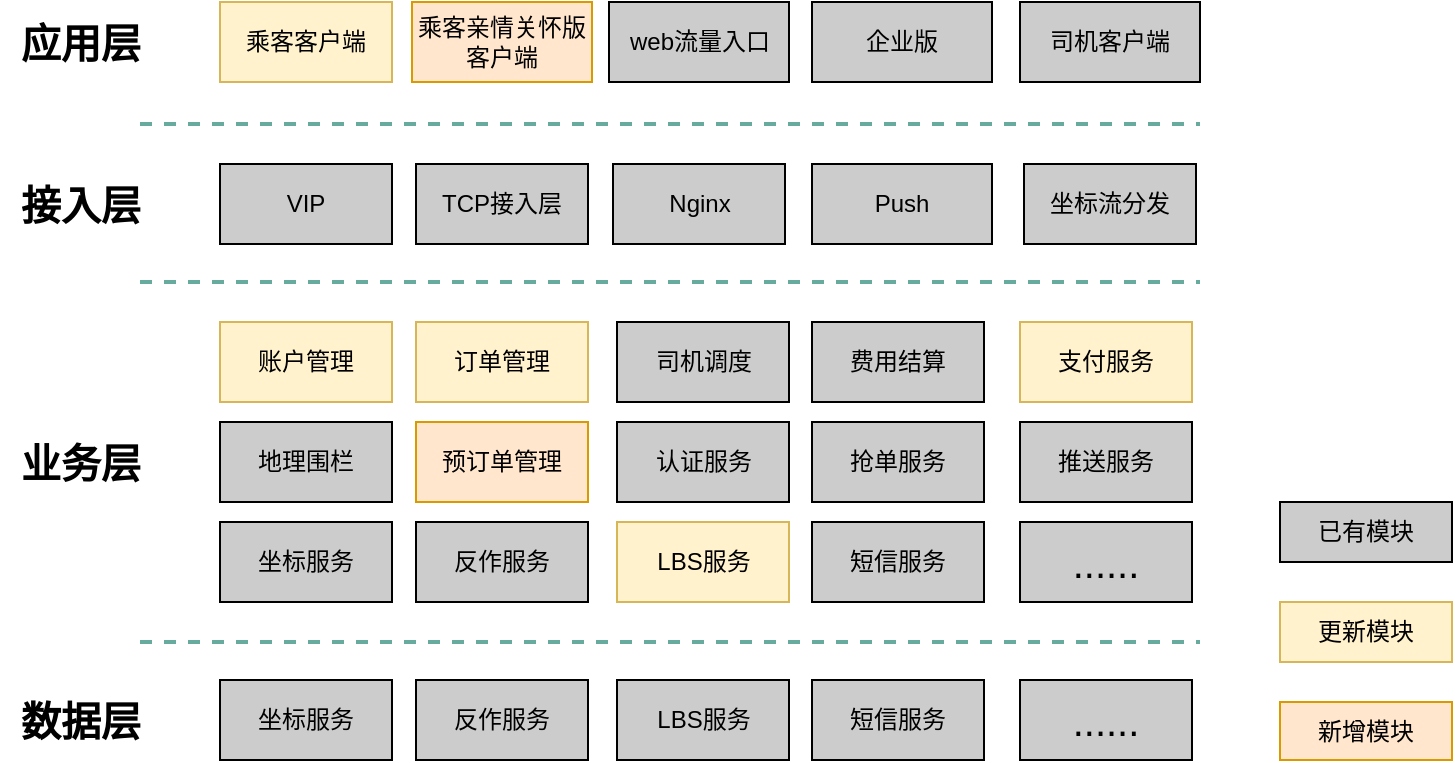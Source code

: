 <mxfile version="13.1.14" type="github">
  <diagram id="vGk0o2nWuRs0icXs-NNO" name="Page-1">
    <mxGraphModel dx="1422" dy="794" grid="1" gridSize="10" guides="1" tooltips="1" connect="1" arrows="1" fold="1" page="1" pageScale="1" pageWidth="827" pageHeight="1169" math="0" shadow="0">
      <root>
        <mxCell id="0" />
        <mxCell id="1" parent="0" />
        <mxCell id="TJG24RdXMXhbs9ESTVYp-8" value="乘客客户端" style="rounded=0;whiteSpace=wrap;html=1;fillColor=#fff2cc;strokeColor=#d6b656;" vertex="1" parent="1">
          <mxGeometry x="150" y="320" width="86" height="40" as="geometry" />
        </mxCell>
        <mxCell id="TJG24RdXMXhbs9ESTVYp-9" value="乘客亲情关怀版客户端" style="rounded=0;whiteSpace=wrap;html=1;fillColor=#ffe6cc;strokeColor=#d79b00;" vertex="1" parent="1">
          <mxGeometry x="246" y="320" width="90" height="40" as="geometry" />
        </mxCell>
        <mxCell id="TJG24RdXMXhbs9ESTVYp-10" value="web流量入口" style="rounded=0;whiteSpace=wrap;html=1;fillColor=#CCCCCC;" vertex="1" parent="1">
          <mxGeometry x="344.5" y="320" width="90" height="40" as="geometry" />
        </mxCell>
        <mxCell id="TJG24RdXMXhbs9ESTVYp-11" value="企业版" style="rounded=0;whiteSpace=wrap;html=1;fillColor=#CCCCCC;" vertex="1" parent="1">
          <mxGeometry x="446" y="320" width="90" height="40" as="geometry" />
        </mxCell>
        <mxCell id="TJG24RdXMXhbs9ESTVYp-12" value="司机客户端" style="rounded=0;whiteSpace=wrap;html=1;fillColor=#CCCCCC;" vertex="1" parent="1">
          <mxGeometry x="550" y="320" width="90" height="40" as="geometry" />
        </mxCell>
        <mxCell id="TJG24RdXMXhbs9ESTVYp-14" value="VIP" style="rounded=0;whiteSpace=wrap;html=1;fillColor=#CCCCCC;" vertex="1" parent="1">
          <mxGeometry x="150" y="401" width="86" height="40" as="geometry" />
        </mxCell>
        <mxCell id="TJG24RdXMXhbs9ESTVYp-15" value="TCP接入层" style="rounded=0;whiteSpace=wrap;html=1;fillColor=#CCCCCC;" vertex="1" parent="1">
          <mxGeometry x="248" y="401" width="86" height="40" as="geometry" />
        </mxCell>
        <mxCell id="TJG24RdXMXhbs9ESTVYp-16" value="Nginx" style="rounded=0;whiteSpace=wrap;html=1;fillColor=#CCCCCC;" vertex="1" parent="1">
          <mxGeometry x="346.5" y="401" width="86" height="40" as="geometry" />
        </mxCell>
        <mxCell id="TJG24RdXMXhbs9ESTVYp-18" value="坐标流分发" style="rounded=0;whiteSpace=wrap;html=1;fillColor=#CCCCCC;" vertex="1" parent="1">
          <mxGeometry x="552" y="401" width="86" height="40" as="geometry" />
        </mxCell>
        <mxCell id="TJG24RdXMXhbs9ESTVYp-19" value="账户管理" style="rounded=0;whiteSpace=wrap;html=1;fillColor=#fff2cc;strokeColor=#d6b656;" vertex="1" parent="1">
          <mxGeometry x="150" y="480" width="86" height="40" as="geometry" />
        </mxCell>
        <mxCell id="TJG24RdXMXhbs9ESTVYp-20" value="订单管理" style="rounded=0;whiteSpace=wrap;html=1;fillColor=#fff2cc;strokeColor=#d6b656;" vertex="1" parent="1">
          <mxGeometry x="248" y="480" width="86" height="40" as="geometry" />
        </mxCell>
        <mxCell id="TJG24RdXMXhbs9ESTVYp-21" value="司机调度" style="rounded=0;whiteSpace=wrap;html=1;fillColor=#CCCCCC;" vertex="1" parent="1">
          <mxGeometry x="348.5" y="480" width="86" height="40" as="geometry" />
        </mxCell>
        <mxCell id="TJG24RdXMXhbs9ESTVYp-22" value="费用结算" style="rounded=0;whiteSpace=wrap;html=1;fillColor=#CCCCCC;" vertex="1" parent="1">
          <mxGeometry x="446" y="480" width="86" height="40" as="geometry" />
        </mxCell>
        <mxCell id="TJG24RdXMXhbs9ESTVYp-23" value="支付服务" style="rounded=0;whiteSpace=wrap;html=1;fillColor=#fff2cc;strokeColor=#d6b656;" vertex="1" parent="1">
          <mxGeometry x="550" y="480" width="86" height="40" as="geometry" />
        </mxCell>
        <mxCell id="TJG24RdXMXhbs9ESTVYp-24" value="地理围栏" style="rounded=0;whiteSpace=wrap;html=1;fillColor=#CCCCCC;" vertex="1" parent="1">
          <mxGeometry x="150" y="530" width="86" height="40" as="geometry" />
        </mxCell>
        <mxCell id="TJG24RdXMXhbs9ESTVYp-30" value="预订单管理" style="rounded=0;whiteSpace=wrap;html=1;fillColor=#ffe6cc;strokeColor=#d79b00;" vertex="1" parent="1">
          <mxGeometry x="248" y="530" width="86" height="40" as="geometry" />
        </mxCell>
        <mxCell id="TJG24RdXMXhbs9ESTVYp-31" value="认证服务" style="rounded=0;whiteSpace=wrap;html=1;fillColor=#CCCCCC;" vertex="1" parent="1">
          <mxGeometry x="348.5" y="530" width="86" height="40" as="geometry" />
        </mxCell>
        <mxCell id="TJG24RdXMXhbs9ESTVYp-32" value="抢单服务" style="rounded=0;whiteSpace=wrap;html=1;fillColor=#CCCCCC;" vertex="1" parent="1">
          <mxGeometry x="446" y="530" width="86" height="40" as="geometry" />
        </mxCell>
        <mxCell id="TJG24RdXMXhbs9ESTVYp-33" value="推送服务" style="rounded=0;whiteSpace=wrap;html=1;fillColor=#CCCCCC;" vertex="1" parent="1">
          <mxGeometry x="550" y="530" width="86" height="40" as="geometry" />
        </mxCell>
        <mxCell id="TJG24RdXMXhbs9ESTVYp-34" value="坐标服务" style="rounded=0;whiteSpace=wrap;html=1;fillColor=#CCCCCC;" vertex="1" parent="1">
          <mxGeometry x="150" y="580" width="86" height="40" as="geometry" />
        </mxCell>
        <mxCell id="TJG24RdXMXhbs9ESTVYp-35" value="反作服务" style="rounded=0;whiteSpace=wrap;html=1;fillColor=#CCCCCC;" vertex="1" parent="1">
          <mxGeometry x="248" y="580" width="86" height="40" as="geometry" />
        </mxCell>
        <mxCell id="TJG24RdXMXhbs9ESTVYp-36" value="LBS服务" style="rounded=0;whiteSpace=wrap;html=1;fillColor=#fff2cc;strokeColor=#d6b656;" vertex="1" parent="1">
          <mxGeometry x="348.5" y="580" width="86" height="40" as="geometry" />
        </mxCell>
        <mxCell id="TJG24RdXMXhbs9ESTVYp-37" value="短信服务" style="rounded=0;whiteSpace=wrap;html=1;fillColor=#CCCCCC;" vertex="1" parent="1">
          <mxGeometry x="446" y="580" width="86" height="40" as="geometry" />
        </mxCell>
        <mxCell id="TJG24RdXMXhbs9ESTVYp-38" value="&lt;font style=&quot;font-size: 20px&quot;&gt;......&lt;/font&gt;" style="rounded=0;whiteSpace=wrap;html=1;fillColor=#CCCCCC;" vertex="1" parent="1">
          <mxGeometry x="550" y="580" width="86" height="40" as="geometry" />
        </mxCell>
        <mxCell id="TJG24RdXMXhbs9ESTVYp-39" value="Push" style="rounded=0;whiteSpace=wrap;html=1;fillColor=#CCCCCC;" vertex="1" parent="1">
          <mxGeometry x="446" y="401" width="90" height="40" as="geometry" />
        </mxCell>
        <mxCell id="TJG24RdXMXhbs9ESTVYp-40" value="坐标服务" style="rounded=0;whiteSpace=wrap;html=1;fillColor=#CCCCCC;" vertex="1" parent="1">
          <mxGeometry x="150" y="659" width="86" height="40" as="geometry" />
        </mxCell>
        <mxCell id="TJG24RdXMXhbs9ESTVYp-41" value="反作服务" style="rounded=0;whiteSpace=wrap;html=1;fillColor=#CCCCCC;" vertex="1" parent="1">
          <mxGeometry x="248" y="659" width="86" height="40" as="geometry" />
        </mxCell>
        <mxCell id="TJG24RdXMXhbs9ESTVYp-42" value="LBS服务" style="rounded=0;whiteSpace=wrap;html=1;fillColor=#CCCCCC;" vertex="1" parent="1">
          <mxGeometry x="348.5" y="659" width="86" height="40" as="geometry" />
        </mxCell>
        <mxCell id="TJG24RdXMXhbs9ESTVYp-43" value="短信服务" style="rounded=0;whiteSpace=wrap;html=1;fillColor=#CCCCCC;" vertex="1" parent="1">
          <mxGeometry x="446" y="659" width="86" height="40" as="geometry" />
        </mxCell>
        <mxCell id="TJG24RdXMXhbs9ESTVYp-44" value="&lt;font style=&quot;font-size: 20px&quot;&gt;......&lt;/font&gt;" style="rounded=0;whiteSpace=wrap;html=1;fillColor=#CCCCCC;" vertex="1" parent="1">
          <mxGeometry x="550" y="659" width="86" height="40" as="geometry" />
        </mxCell>
        <mxCell id="TJG24RdXMXhbs9ESTVYp-45" value="" style="endArrow=none;dashed=1;html=1;strokeWidth=2;strokeColor=#67AB9F;" edge="1" parent="1">
          <mxGeometry width="50" height="50" relative="1" as="geometry">
            <mxPoint x="110" y="381" as="sourcePoint" />
            <mxPoint x="640" y="381" as="targetPoint" />
            <Array as="points" />
          </mxGeometry>
        </mxCell>
        <mxCell id="TJG24RdXMXhbs9ESTVYp-46" value="" style="endArrow=none;dashed=1;html=1;strokeWidth=2;strokeColor=#67AB9F;" edge="1" parent="1">
          <mxGeometry width="50" height="50" relative="1" as="geometry">
            <mxPoint x="110" y="460" as="sourcePoint" />
            <mxPoint x="640" y="460" as="targetPoint" />
            <Array as="points" />
          </mxGeometry>
        </mxCell>
        <mxCell id="TJG24RdXMXhbs9ESTVYp-47" value="" style="endArrow=none;dashed=1;html=1;strokeWidth=2;strokeColor=#67AB9F;" edge="1" parent="1">
          <mxGeometry width="50" height="50" relative="1" as="geometry">
            <mxPoint x="110" y="640" as="sourcePoint" />
            <mxPoint x="640" y="640" as="targetPoint" />
            <Array as="points" />
          </mxGeometry>
        </mxCell>
        <mxCell id="TJG24RdXMXhbs9ESTVYp-48" value="&lt;span style=&quot;font-size: 20px&quot;&gt;&lt;b&gt;应用层&lt;/b&gt;&lt;/span&gt;" style="text;html=1;align=center;verticalAlign=middle;resizable=0;points=[];autosize=1;" vertex="1" parent="1">
          <mxGeometry x="40" y="330" width="80" height="20" as="geometry" />
        </mxCell>
        <mxCell id="TJG24RdXMXhbs9ESTVYp-51" value="&lt;font style=&quot;font-size: 20px&quot;&gt;&lt;b&gt;接入层&lt;/b&gt;&lt;/font&gt;" style="text;html=1;align=center;verticalAlign=middle;resizable=0;points=[];autosize=1;" vertex="1" parent="1">
          <mxGeometry x="40" y="411" width="80" height="20" as="geometry" />
        </mxCell>
        <mxCell id="TJG24RdXMXhbs9ESTVYp-52" value="&lt;font style=&quot;font-size: 20px&quot;&gt;&lt;b&gt;业务层&lt;/b&gt;&lt;/font&gt;" style="text;html=1;align=center;verticalAlign=middle;resizable=0;points=[];autosize=1;" vertex="1" parent="1">
          <mxGeometry x="40" y="540" width="80" height="20" as="geometry" />
        </mxCell>
        <mxCell id="TJG24RdXMXhbs9ESTVYp-53" value="&lt;font style=&quot;font-size: 20px&quot;&gt;&lt;b&gt;数据层&lt;/b&gt;&lt;/font&gt;" style="text;html=1;align=center;verticalAlign=middle;resizable=0;points=[];autosize=1;" vertex="1" parent="1">
          <mxGeometry x="40" y="669" width="80" height="20" as="geometry" />
        </mxCell>
        <mxCell id="TJG24RdXMXhbs9ESTVYp-54" value="更新模块" style="rounded=0;whiteSpace=wrap;html=1;fillColor=#fff2cc;strokeColor=#d6b656;" vertex="1" parent="1">
          <mxGeometry x="680" y="620" width="86" height="30" as="geometry" />
        </mxCell>
        <mxCell id="TJG24RdXMXhbs9ESTVYp-55" value="新增模块" style="rounded=0;whiteSpace=wrap;html=1;fillColor=#ffe6cc;strokeColor=#d79b00;" vertex="1" parent="1">
          <mxGeometry x="680" y="670" width="86" height="29" as="geometry" />
        </mxCell>
        <mxCell id="TJG24RdXMXhbs9ESTVYp-58" value="已有模块" style="rounded=0;whiteSpace=wrap;html=1;fillColor=#CCCCCC;" vertex="1" parent="1">
          <mxGeometry x="680" y="570" width="86" height="30" as="geometry" />
        </mxCell>
      </root>
    </mxGraphModel>
  </diagram>
</mxfile>
